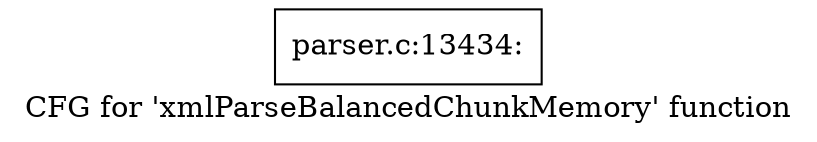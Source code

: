 digraph "CFG for 'xmlParseBalancedChunkMemory' function" {
	label="CFG for 'xmlParseBalancedChunkMemory' function";

	Node0x499b6e0 [shape=record,label="{parser.c:13434:}"];
}
